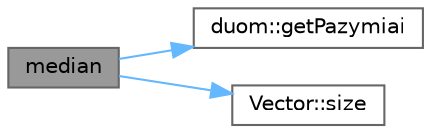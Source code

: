 digraph "median"
{
 // LATEX_PDF_SIZE
  bgcolor="transparent";
  edge [fontname=Helvetica,fontsize=10,labelfontname=Helvetica,labelfontsize=10];
  node [fontname=Helvetica,fontsize=10,shape=box,height=0.2,width=0.4];
  rankdir="LR";
  Node1 [id="Node000001",label="median",height=0.2,width=0.4,color="gray40", fillcolor="grey60", style="filled", fontcolor="black",tooltip=" "];
  Node1 -> Node2 [id="edge1_Node000001_Node000002",color="steelblue1",style="solid",tooltip=" "];
  Node2 [id="Node000002",label="duom::getPazymiai",height=0.2,width=0.4,color="grey40", fillcolor="white", style="filled",URL="$classduom.html#a27d200e5ac41fe6621ef33ef9c98357b",tooltip=" "];
  Node1 -> Node3 [id="edge2_Node000001_Node000003",color="steelblue1",style="solid",tooltip=" "];
  Node3 [id="Node000003",label="Vector::size",height=0.2,width=0.4,color="grey40", fillcolor="white", style="filled",URL="$class_vector.html#a820aa7774df7f171db7ced1049adce57",tooltip=" "];
}

